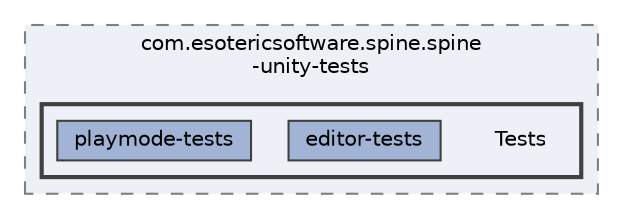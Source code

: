 digraph "external/spine-runtimes/spine-unity/Modules/com.esotericsoftware.spine.spine-unity-tests/Tests"
{
 // LATEX_PDF_SIZE
  bgcolor="transparent";
  edge [fontname=Helvetica,fontsize=10,labelfontname=Helvetica,labelfontsize=10];
  node [fontname=Helvetica,fontsize=10,shape=box,height=0.2,width=0.4];
  compound=true
  subgraph clusterdir_ccc06231d8d8f052971641dc2517c15c {
    graph [ bgcolor="#edf0f7", pencolor="grey50", label="com.esotericsoftware.spine.spine\l-unity-tests", fontname=Helvetica,fontsize=10 style="filled,dashed", URL="dir_ccc06231d8d8f052971641dc2517c15c.html",tooltip=""]
  subgraph clusterdir_cbf6f862e67329a342e532f77331a8b7 {
    graph [ bgcolor="#edf0f7", pencolor="grey25", label="", fontname=Helvetica,fontsize=10 style="filled,bold", URL="dir_cbf6f862e67329a342e532f77331a8b7.html",tooltip=""]
    dir_cbf6f862e67329a342e532f77331a8b7 [shape=plaintext, label="Tests"];
  dir_3611a5aefe06fba936f846845de8fbb8 [label="editor-tests", fillcolor="#a2b4d6", color="grey25", style="filled", URL="dir_3611a5aefe06fba936f846845de8fbb8.html",tooltip=""];
  dir_a17eea5aec33fe944868faeed851d65d [label="playmode-tests", fillcolor="#a2b4d6", color="grey25", style="filled", URL="dir_a17eea5aec33fe944868faeed851d65d.html",tooltip=""];
  }
  }
}
